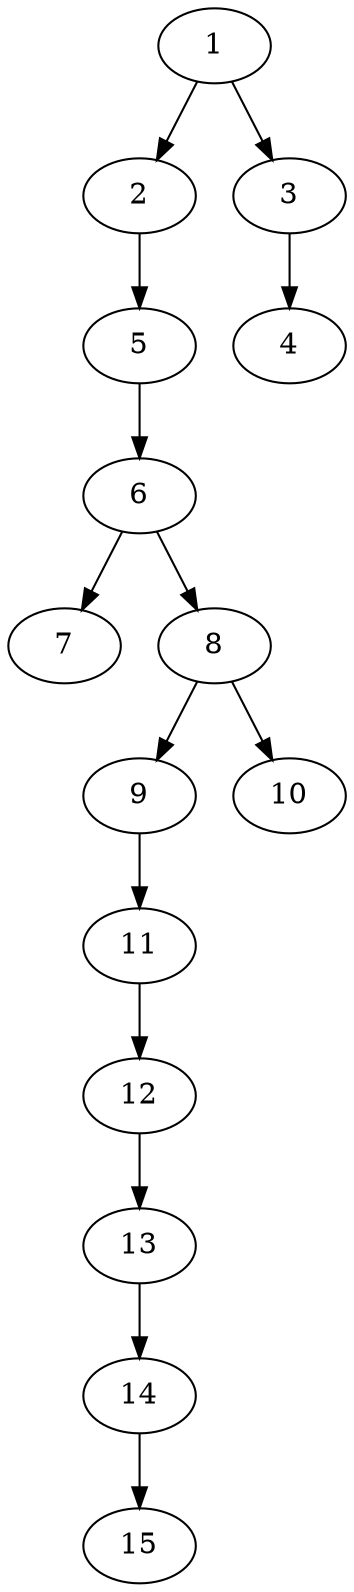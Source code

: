 // DAG automatically generated by daggen at Thu Oct  3 13:59:26 2019
// ./daggen --dot -n 15 --ccr 0.5 --fat 0.3 --regular 0.5 --density 0.5 --mindata 5242880 --maxdata 52428800 
digraph G {
  1 [size="69658624", alpha="0.15", expect_size="34829312"] 
  1 -> 2 [size ="34829312"]
  1 -> 3 [size ="34829312"]
  2 [size="23265280", alpha="0.06", expect_size="11632640"] 
  2 -> 5 [size ="11632640"]
  3 [size="30146560", alpha="0.19", expect_size="15073280"] 
  3 -> 4 [size ="15073280"]
  4 [size="101586944", alpha="0.10", expect_size="50793472"] 
  5 [size="16887808", alpha="0.02", expect_size="8443904"] 
  5 -> 6 [size ="8443904"]
  6 [size="87169024", alpha="0.16", expect_size="43584512"] 
  6 -> 7 [size ="43584512"]
  6 -> 8 [size ="43584512"]
  7 [size="26126336", alpha="0.19", expect_size="13063168"] 
  8 [size="11790336", alpha="0.01", expect_size="5895168"] 
  8 -> 9 [size ="5895168"]
  8 -> 10 [size ="5895168"]
  9 [size="59881472", alpha="0.04", expect_size="29940736"] 
  9 -> 11 [size ="29940736"]
  10 [size="101148672", alpha="0.05", expect_size="50574336"] 
  11 [size="48179200", alpha="0.13", expect_size="24089600"] 
  11 -> 12 [size ="24089600"]
  12 [size="26621952", alpha="0.07", expect_size="13310976"] 
  12 -> 13 [size ="13310976"]
  13 [size="53616640", alpha="0.04", expect_size="26808320"] 
  13 -> 14 [size ="26808320"]
  14 [size="48945152", alpha="0.08", expect_size="24472576"] 
  14 -> 15 [size ="24472576"]
  15 [size="94980096", alpha="0.18", expect_size="47490048"] 
}
